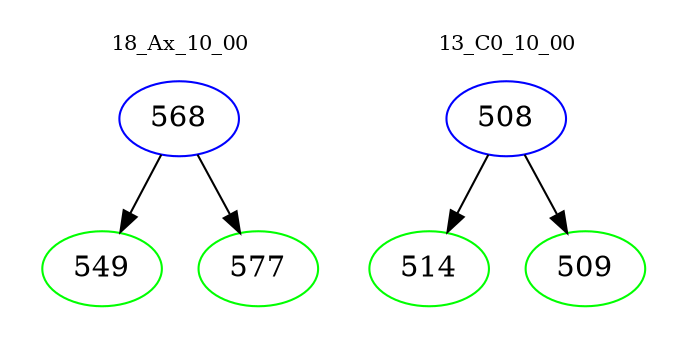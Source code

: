 digraph{
subgraph cluster_0 {
color = white
label = "18_Ax_10_00";
fontsize=10;
T0_568 [label="568", color="blue"]
T0_568 -> T0_549 [color="black"]
T0_549 [label="549", color="green"]
T0_568 -> T0_577 [color="black"]
T0_577 [label="577", color="green"]
}
subgraph cluster_1 {
color = white
label = "13_C0_10_00";
fontsize=10;
T1_508 [label="508", color="blue"]
T1_508 -> T1_514 [color="black"]
T1_514 [label="514", color="green"]
T1_508 -> T1_509 [color="black"]
T1_509 [label="509", color="green"]
}
}
